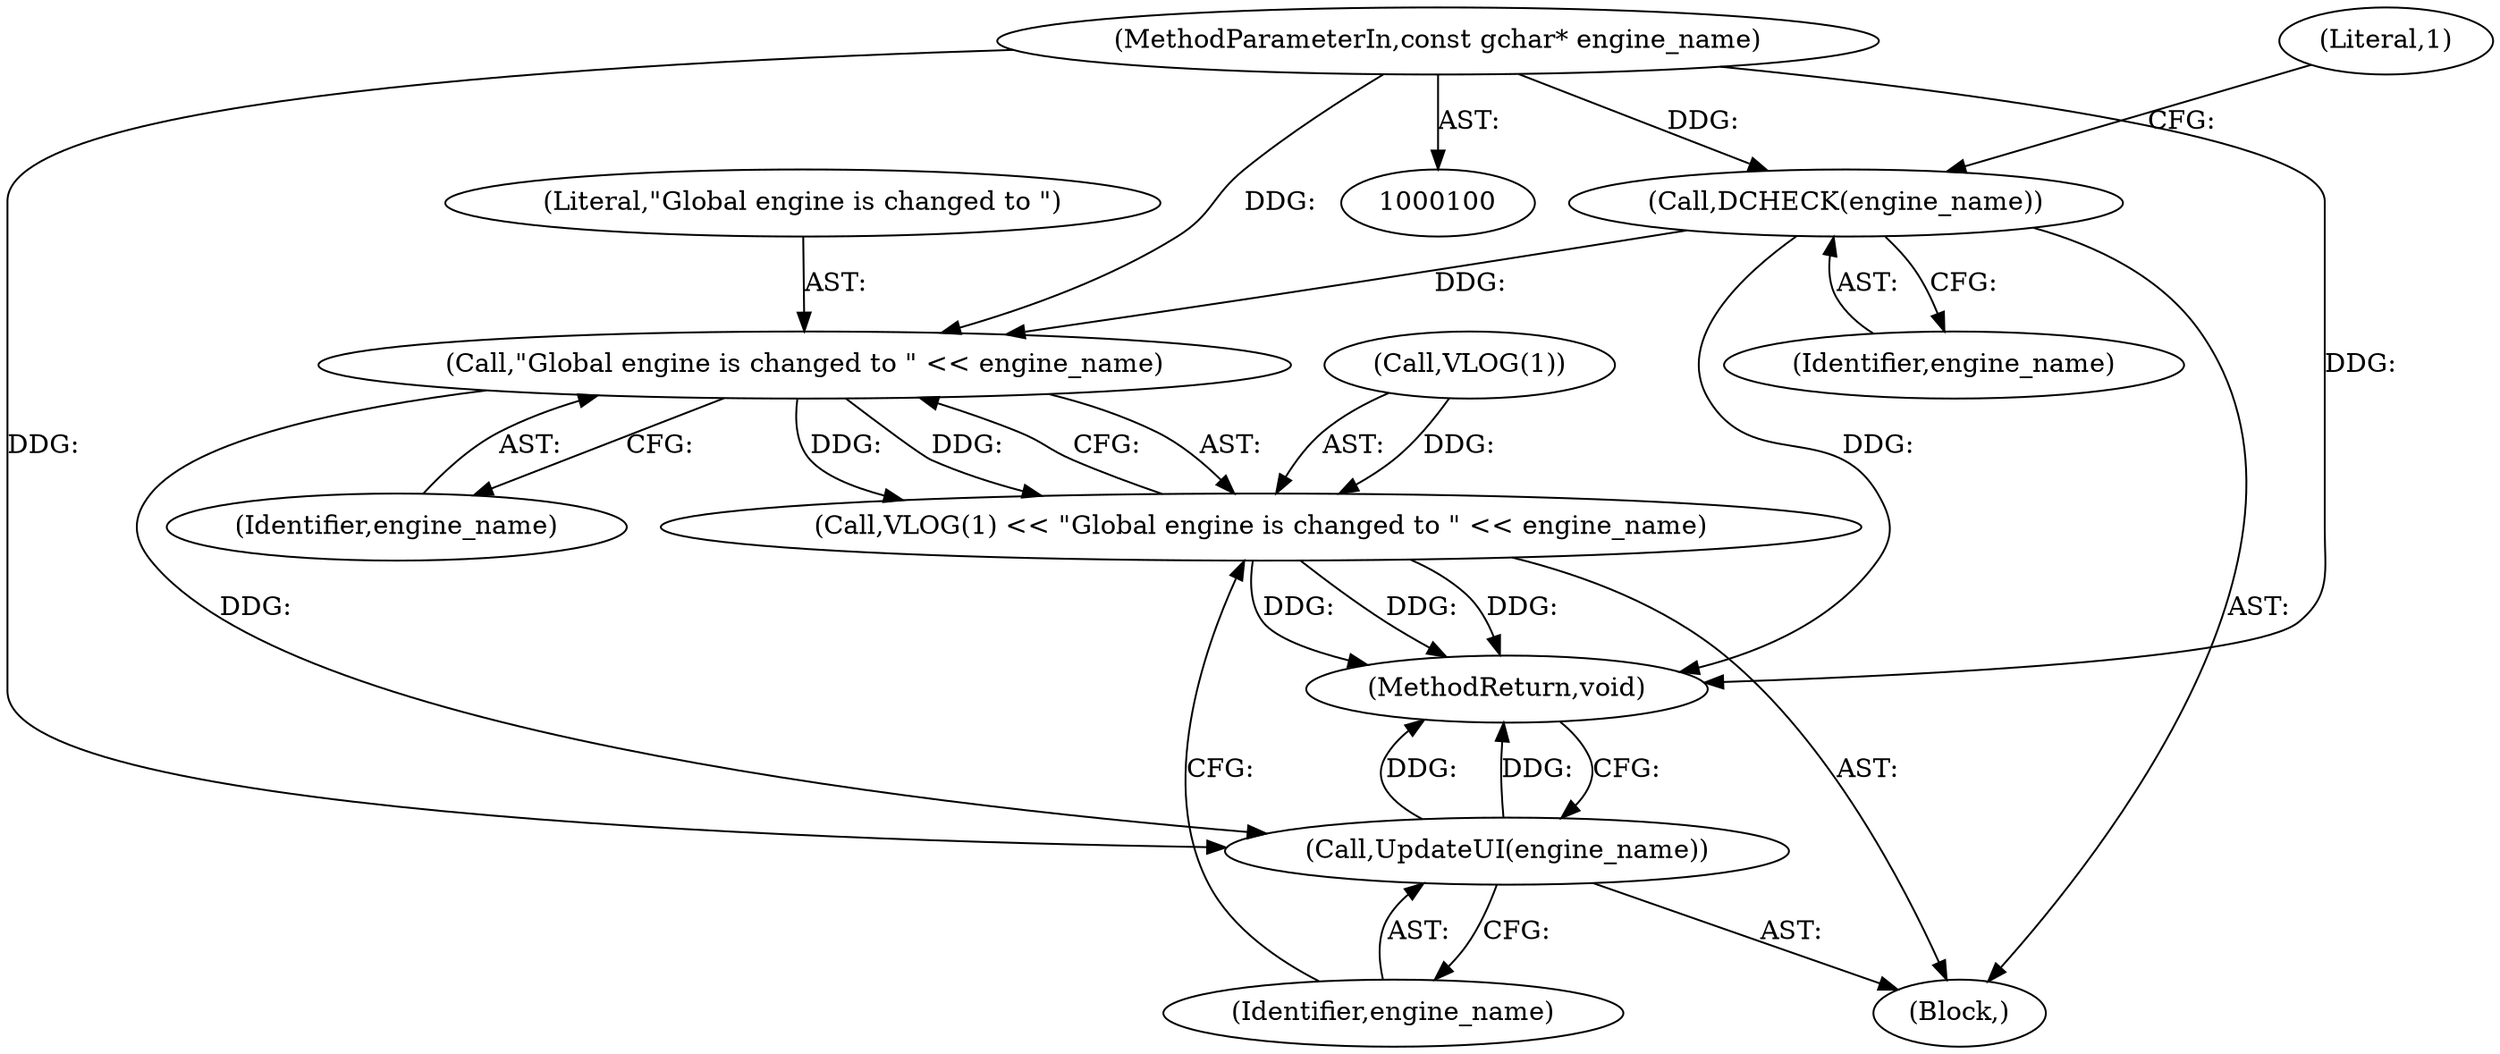 digraph "0_Chrome_dc7b094a338c6c521f918f478e993f0f74bbea0d_62@pointer" {
"1000102" [label="(MethodParameterIn,const gchar* engine_name)"];
"1000104" [label="(Call,DCHECK(engine_name))"];
"1000109" [label="(Call,\"Global engine is changed to \" << engine_name)"];
"1000106" [label="(Call,VLOG(1) << \"Global engine is changed to \" << engine_name)"];
"1000112" [label="(Call,UpdateUI(engine_name))"];
"1000108" [label="(Literal,1)"];
"1000104" [label="(Call,DCHECK(engine_name))"];
"1000114" [label="(MethodReturn,void)"];
"1000109" [label="(Call,\"Global engine is changed to \" << engine_name)"];
"1000112" [label="(Call,UpdateUI(engine_name))"];
"1000103" [label="(Block,)"];
"1000102" [label="(MethodParameterIn,const gchar* engine_name)"];
"1000110" [label="(Literal,\"Global engine is changed to \")"];
"1000111" [label="(Identifier,engine_name)"];
"1000113" [label="(Identifier,engine_name)"];
"1000105" [label="(Identifier,engine_name)"];
"1000106" [label="(Call,VLOG(1) << \"Global engine is changed to \" << engine_name)"];
"1000107" [label="(Call,VLOG(1))"];
"1000102" -> "1000100"  [label="AST: "];
"1000102" -> "1000114"  [label="DDG: "];
"1000102" -> "1000104"  [label="DDG: "];
"1000102" -> "1000109"  [label="DDG: "];
"1000102" -> "1000112"  [label="DDG: "];
"1000104" -> "1000103"  [label="AST: "];
"1000104" -> "1000105"  [label="CFG: "];
"1000105" -> "1000104"  [label="AST: "];
"1000108" -> "1000104"  [label="CFG: "];
"1000104" -> "1000114"  [label="DDG: "];
"1000104" -> "1000109"  [label="DDG: "];
"1000109" -> "1000106"  [label="AST: "];
"1000109" -> "1000111"  [label="CFG: "];
"1000110" -> "1000109"  [label="AST: "];
"1000111" -> "1000109"  [label="AST: "];
"1000106" -> "1000109"  [label="CFG: "];
"1000109" -> "1000106"  [label="DDG: "];
"1000109" -> "1000106"  [label="DDG: "];
"1000109" -> "1000112"  [label="DDG: "];
"1000106" -> "1000103"  [label="AST: "];
"1000107" -> "1000106"  [label="AST: "];
"1000113" -> "1000106"  [label="CFG: "];
"1000106" -> "1000114"  [label="DDG: "];
"1000106" -> "1000114"  [label="DDG: "];
"1000106" -> "1000114"  [label="DDG: "];
"1000107" -> "1000106"  [label="DDG: "];
"1000112" -> "1000103"  [label="AST: "];
"1000112" -> "1000113"  [label="CFG: "];
"1000113" -> "1000112"  [label="AST: "];
"1000114" -> "1000112"  [label="CFG: "];
"1000112" -> "1000114"  [label="DDG: "];
"1000112" -> "1000114"  [label="DDG: "];
}
